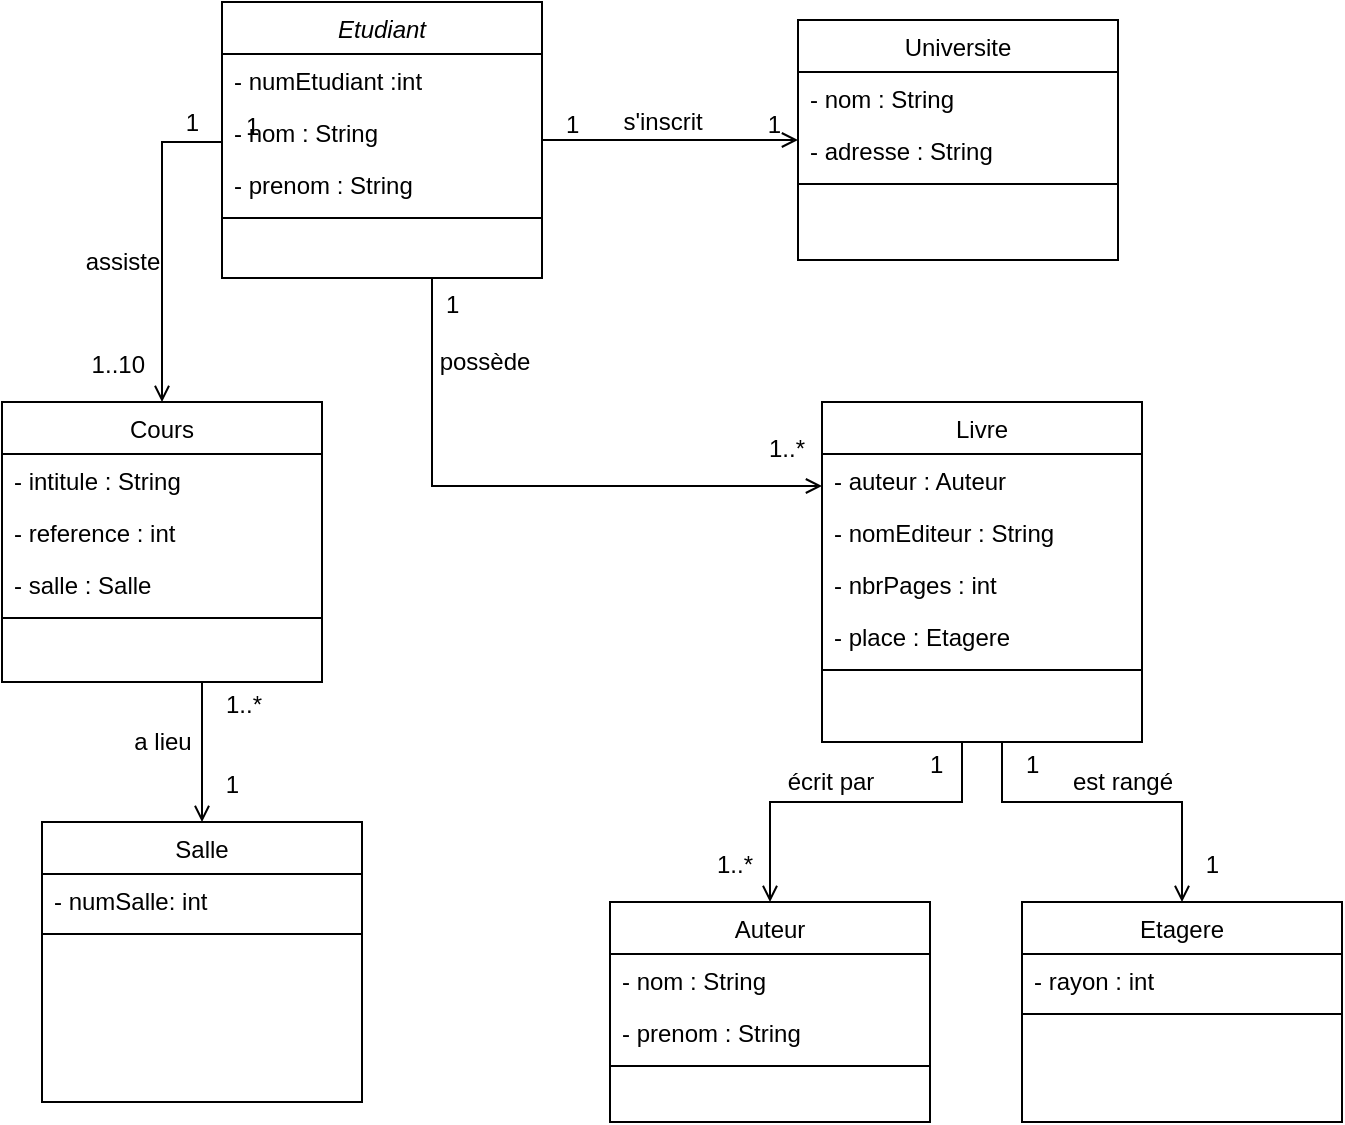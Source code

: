 <mxfile version="13.7.7" type="github">
  <diagram id="C5RBs43oDa-KdzZeNtuy" name="Page-1">
    <mxGraphModel dx="1550" dy="835" grid="1" gridSize="10" guides="1" tooltips="1" connect="1" arrows="1" fold="1" page="1" pageScale="1" pageWidth="827" pageHeight="1169" math="0" shadow="0">
      <root>
        <mxCell id="WIyWlLk6GJQsqaUBKTNV-0" />
        <mxCell id="WIyWlLk6GJQsqaUBKTNV-1" parent="WIyWlLk6GJQsqaUBKTNV-0" />
        <mxCell id="zkfFHV4jXpPFQw0GAbJ--0" value="Etudiant" style="swimlane;fontStyle=2;align=center;verticalAlign=top;childLayout=stackLayout;horizontal=1;startSize=26;horizontalStack=0;resizeParent=1;resizeLast=0;collapsible=1;marginBottom=0;rounded=0;shadow=0;strokeWidth=1;" parent="WIyWlLk6GJQsqaUBKTNV-1" vertex="1">
          <mxGeometry x="220" y="120" width="160" height="138" as="geometry">
            <mxRectangle x="230" y="140" width="160" height="26" as="alternateBounds" />
          </mxGeometry>
        </mxCell>
        <mxCell id="zkfFHV4jXpPFQw0GAbJ--1" value="- numEtudiant :int" style="text;align=left;verticalAlign=top;spacingLeft=4;spacingRight=4;overflow=hidden;rotatable=0;points=[[0,0.5],[1,0.5]];portConstraint=eastwest;" parent="zkfFHV4jXpPFQw0GAbJ--0" vertex="1">
          <mxGeometry y="26" width="160" height="26" as="geometry" />
        </mxCell>
        <mxCell id="zkfFHV4jXpPFQw0GAbJ--2" value="- nom : String" style="text;align=left;verticalAlign=top;spacingLeft=4;spacingRight=4;overflow=hidden;rotatable=0;points=[[0,0.5],[1,0.5]];portConstraint=eastwest;rounded=0;shadow=0;html=0;" parent="zkfFHV4jXpPFQw0GAbJ--0" vertex="1">
          <mxGeometry y="52" width="160" height="26" as="geometry" />
        </mxCell>
        <mxCell id="zkfFHV4jXpPFQw0GAbJ--3" value="- prenom : String" style="text;align=left;verticalAlign=top;spacingLeft=4;spacingRight=4;overflow=hidden;rotatable=0;points=[[0,0.5],[1,0.5]];portConstraint=eastwest;rounded=0;shadow=0;html=0;" parent="zkfFHV4jXpPFQw0GAbJ--0" vertex="1">
          <mxGeometry y="78" width="160" height="26" as="geometry" />
        </mxCell>
        <mxCell id="zkfFHV4jXpPFQw0GAbJ--4" value="" style="line;html=1;strokeWidth=1;align=left;verticalAlign=middle;spacingTop=-1;spacingLeft=3;spacingRight=3;rotatable=0;labelPosition=right;points=[];portConstraint=eastwest;" parent="zkfFHV4jXpPFQw0GAbJ--0" vertex="1">
          <mxGeometry y="104" width="160" height="8" as="geometry" />
        </mxCell>
        <mxCell id="zkfFHV4jXpPFQw0GAbJ--26" value="" style="endArrow=open;shadow=0;strokeWidth=1;rounded=0;endFill=1;edgeStyle=elbowEdgeStyle;elbow=vertical;" parent="WIyWlLk6GJQsqaUBKTNV-1" source="zkfFHV4jXpPFQw0GAbJ--0" target="zkfFHV4jXpPFQw0GAbJ--17" edge="1">
          <mxGeometry x="0.5" y="41" relative="1" as="geometry">
            <mxPoint x="380" y="192" as="sourcePoint" />
            <mxPoint x="540" y="192" as="targetPoint" />
            <mxPoint x="-40" y="32" as="offset" />
          </mxGeometry>
        </mxCell>
        <mxCell id="zkfFHV4jXpPFQw0GAbJ--27" value="1" style="resizable=0;align=left;verticalAlign=bottom;labelBackgroundColor=none;fontSize=12;" parent="zkfFHV4jXpPFQw0GAbJ--26" connectable="0" vertex="1">
          <mxGeometry x="-1" relative="1" as="geometry">
            <mxPoint x="10" y="1" as="offset" />
          </mxGeometry>
        </mxCell>
        <mxCell id="zkfFHV4jXpPFQw0GAbJ--28" value="1" style="resizable=0;align=right;verticalAlign=bottom;labelBackgroundColor=none;fontSize=12;" parent="zkfFHV4jXpPFQw0GAbJ--26" connectable="0" vertex="1">
          <mxGeometry x="1" relative="1" as="geometry">
            <mxPoint x="-7" y="1" as="offset" />
          </mxGeometry>
        </mxCell>
        <mxCell id="zkfFHV4jXpPFQw0GAbJ--29" value="s&#39;inscrit" style="text;html=1;resizable=0;points=[];;align=center;verticalAlign=middle;labelBackgroundColor=none;rounded=0;shadow=0;strokeWidth=1;fontSize=12;" parent="zkfFHV4jXpPFQw0GAbJ--26" vertex="1" connectable="0">
          <mxGeometry x="0.5" y="49" relative="1" as="geometry">
            <mxPoint x="-36" y="40" as="offset" />
          </mxGeometry>
        </mxCell>
        <mxCell id="zkfFHV4jXpPFQw0GAbJ--17" value="Universite" style="swimlane;fontStyle=0;align=center;verticalAlign=top;childLayout=stackLayout;horizontal=1;startSize=26;horizontalStack=0;resizeParent=1;resizeLast=0;collapsible=1;marginBottom=0;rounded=0;shadow=0;strokeWidth=1;" parent="WIyWlLk6GJQsqaUBKTNV-1" vertex="1">
          <mxGeometry x="508" y="129" width="160" height="120" as="geometry">
            <mxRectangle x="550" y="140" width="160" height="26" as="alternateBounds" />
          </mxGeometry>
        </mxCell>
        <mxCell id="zkfFHV4jXpPFQw0GAbJ--18" value="- nom : String" style="text;align=left;verticalAlign=top;spacingLeft=4;spacingRight=4;overflow=hidden;rotatable=0;points=[[0,0.5],[1,0.5]];portConstraint=eastwest;" parent="zkfFHV4jXpPFQw0GAbJ--17" vertex="1">
          <mxGeometry y="26" width="160" height="26" as="geometry" />
        </mxCell>
        <mxCell id="zkfFHV4jXpPFQw0GAbJ--19" value="- adresse : String" style="text;align=left;verticalAlign=top;spacingLeft=4;spacingRight=4;overflow=hidden;rotatable=0;points=[[0,0.5],[1,0.5]];portConstraint=eastwest;rounded=0;shadow=0;html=0;" parent="zkfFHV4jXpPFQw0GAbJ--17" vertex="1">
          <mxGeometry y="52" width="160" height="26" as="geometry" />
        </mxCell>
        <mxCell id="zkfFHV4jXpPFQw0GAbJ--23" value="" style="line;html=1;strokeWidth=1;align=left;verticalAlign=middle;spacingTop=-1;spacingLeft=3;spacingRight=3;rotatable=0;labelPosition=right;points=[];portConstraint=eastwest;" parent="zkfFHV4jXpPFQw0GAbJ--17" vertex="1">
          <mxGeometry y="78" width="160" height="8" as="geometry" />
        </mxCell>
        <mxCell id="zkfFHV4jXpPFQw0GAbJ--6" value="Cours" style="swimlane;fontStyle=0;align=center;verticalAlign=top;childLayout=stackLayout;horizontal=1;startSize=26;horizontalStack=0;resizeParent=1;resizeLast=0;collapsible=1;marginBottom=0;rounded=0;shadow=0;strokeWidth=1;" parent="WIyWlLk6GJQsqaUBKTNV-1" vertex="1">
          <mxGeometry x="110" y="320" width="160" height="140" as="geometry">
            <mxRectangle x="130" y="380" width="160" height="26" as="alternateBounds" />
          </mxGeometry>
        </mxCell>
        <mxCell id="zkfFHV4jXpPFQw0GAbJ--7" value="- intitule : String" style="text;align=left;verticalAlign=top;spacingLeft=4;spacingRight=4;overflow=hidden;rotatable=0;points=[[0,0.5],[1,0.5]];portConstraint=eastwest;" parent="zkfFHV4jXpPFQw0GAbJ--6" vertex="1">
          <mxGeometry y="26" width="160" height="26" as="geometry" />
        </mxCell>
        <mxCell id="zkfFHV4jXpPFQw0GAbJ--8" value="- reference : int" style="text;align=left;verticalAlign=top;spacingLeft=4;spacingRight=4;overflow=hidden;rotatable=0;points=[[0,0.5],[1,0.5]];portConstraint=eastwest;rounded=0;shadow=0;html=0;" parent="zkfFHV4jXpPFQw0GAbJ--6" vertex="1">
          <mxGeometry y="52" width="160" height="26" as="geometry" />
        </mxCell>
        <mxCell id="M44MDkN51i6KVmsMnihV-10" value="- salle : Salle" style="text;align=left;verticalAlign=top;spacingLeft=4;spacingRight=4;overflow=hidden;rotatable=0;points=[[0,0.5],[1,0.5]];portConstraint=eastwest;rounded=0;shadow=0;html=0;" vertex="1" parent="zkfFHV4jXpPFQw0GAbJ--6">
          <mxGeometry y="78" width="160" height="26" as="geometry" />
        </mxCell>
        <mxCell id="zkfFHV4jXpPFQw0GAbJ--9" value="" style="line;html=1;strokeWidth=1;align=left;verticalAlign=middle;spacingTop=-1;spacingLeft=3;spacingRight=3;rotatable=0;labelPosition=right;points=[];portConstraint=eastwest;" parent="zkfFHV4jXpPFQw0GAbJ--6" vertex="1">
          <mxGeometry y="104" width="160" height="8" as="geometry" />
        </mxCell>
        <mxCell id="M44MDkN51i6KVmsMnihV-22" value="" style="endArrow=open;shadow=0;strokeWidth=1;rounded=0;endFill=1;edgeStyle=elbowEdgeStyle;elbow=vertical;" edge="1" parent="WIyWlLk6GJQsqaUBKTNV-1" source="zkfFHV4jXpPFQw0GAbJ--0" target="zkfFHV4jXpPFQw0GAbJ--6">
          <mxGeometry x="0.5" y="41" relative="1" as="geometry">
            <mxPoint x="20" y="220" as="sourcePoint" />
            <mxPoint x="148" y="220" as="targetPoint" />
            <mxPoint x="-40" y="32" as="offset" />
            <Array as="points">
              <mxPoint x="190" y="190" />
              <mxPoint x="160" y="258" />
            </Array>
          </mxGeometry>
        </mxCell>
        <mxCell id="M44MDkN51i6KVmsMnihV-23" value="1" style="resizable=0;align=left;verticalAlign=bottom;labelBackgroundColor=none;fontSize=12;" connectable="0" vertex="1" parent="M44MDkN51i6KVmsMnihV-22">
          <mxGeometry x="-1" relative="1" as="geometry">
            <mxPoint x="10" y="1" as="offset" />
          </mxGeometry>
        </mxCell>
        <mxCell id="M44MDkN51i6KVmsMnihV-24" value="1..10" style="resizable=0;align=right;verticalAlign=bottom;labelBackgroundColor=none;fontSize=12;" connectable="0" vertex="1" parent="M44MDkN51i6KVmsMnihV-22">
          <mxGeometry x="1" relative="1" as="geometry">
            <mxPoint x="-7" y="-10" as="offset" />
          </mxGeometry>
        </mxCell>
        <mxCell id="M44MDkN51i6KVmsMnihV-25" value="assiste" style="text;html=1;resizable=0;points=[];;align=center;verticalAlign=middle;labelBackgroundColor=none;rounded=0;shadow=0;strokeWidth=1;fontSize=12;" vertex="1" connectable="0" parent="M44MDkN51i6KVmsMnihV-22">
          <mxGeometry x="0.5" y="49" relative="1" as="geometry">
            <mxPoint x="-69" y="-30" as="offset" />
          </mxGeometry>
        </mxCell>
        <mxCell id="M44MDkN51i6KVmsMnihV-27" value="1" style="resizable=0;align=right;verticalAlign=bottom;labelBackgroundColor=none;fontSize=12;" connectable="0" vertex="1" parent="WIyWlLk6GJQsqaUBKTNV-1">
          <mxGeometry x="210" y="189" as="geometry" />
        </mxCell>
        <mxCell id="M44MDkN51i6KVmsMnihV-17" value="Salle" style="swimlane;fontStyle=0;align=center;verticalAlign=top;childLayout=stackLayout;horizontal=1;startSize=26;horizontalStack=0;resizeParent=1;resizeLast=0;collapsible=1;marginBottom=0;rounded=0;shadow=0;strokeWidth=1;" vertex="1" parent="WIyWlLk6GJQsqaUBKTNV-1">
          <mxGeometry x="130" y="530" width="160" height="140" as="geometry">
            <mxRectangle x="130" y="380" width="160" height="26" as="alternateBounds" />
          </mxGeometry>
        </mxCell>
        <mxCell id="M44MDkN51i6KVmsMnihV-20" value="- numSalle: int" style="text;align=left;verticalAlign=top;spacingLeft=4;spacingRight=4;overflow=hidden;rotatable=0;points=[[0,0.5],[1,0.5]];portConstraint=eastwest;rounded=0;shadow=0;html=0;" vertex="1" parent="M44MDkN51i6KVmsMnihV-17">
          <mxGeometry y="26" width="160" height="26" as="geometry" />
        </mxCell>
        <mxCell id="M44MDkN51i6KVmsMnihV-21" value="" style="line;html=1;strokeWidth=1;align=left;verticalAlign=middle;spacingTop=-1;spacingLeft=3;spacingRight=3;rotatable=0;labelPosition=right;points=[];portConstraint=eastwest;" vertex="1" parent="M44MDkN51i6KVmsMnihV-17">
          <mxGeometry y="52" width="160" height="8" as="geometry" />
        </mxCell>
        <mxCell id="M44MDkN51i6KVmsMnihV-31" value="" style="endArrow=open;shadow=0;strokeWidth=1;rounded=0;endFill=1;edgeStyle=elbowEdgeStyle;elbow=vertical;" edge="1" parent="WIyWlLk6GJQsqaUBKTNV-1" source="zkfFHV4jXpPFQw0GAbJ--6" target="M44MDkN51i6KVmsMnihV-17">
          <mxGeometry x="0.5" y="41" relative="1" as="geometry">
            <mxPoint x="400" y="400" as="sourcePoint" />
            <mxPoint x="370" y="530" as="targetPoint" />
            <mxPoint x="-40" y="32" as="offset" />
            <Array as="points">
              <mxPoint x="210" y="500" />
              <mxPoint x="340" y="468" />
            </Array>
          </mxGeometry>
        </mxCell>
        <mxCell id="M44MDkN51i6KVmsMnihV-32" value="1..*" style="resizable=0;align=left;verticalAlign=bottom;labelBackgroundColor=none;fontSize=12;" connectable="0" vertex="1" parent="M44MDkN51i6KVmsMnihV-31">
          <mxGeometry x="-1" relative="1" as="geometry">
            <mxPoint x="10" y="20" as="offset" />
          </mxGeometry>
        </mxCell>
        <mxCell id="M44MDkN51i6KVmsMnihV-33" value="1" style="resizable=0;align=right;verticalAlign=bottom;labelBackgroundColor=none;fontSize=12;" connectable="0" vertex="1" parent="M44MDkN51i6KVmsMnihV-31">
          <mxGeometry x="1" relative="1" as="geometry">
            <mxPoint x="20" y="-10" as="offset" />
          </mxGeometry>
        </mxCell>
        <mxCell id="M44MDkN51i6KVmsMnihV-34" value="a lieu" style="text;html=1;resizable=0;points=[];;align=center;verticalAlign=middle;labelBackgroundColor=none;rounded=0;shadow=0;strokeWidth=1;fontSize=12;" vertex="1" connectable="0" parent="M44MDkN51i6KVmsMnihV-31">
          <mxGeometry x="0.5" y="49" relative="1" as="geometry">
            <mxPoint x="-69" y="-23" as="offset" />
          </mxGeometry>
        </mxCell>
        <mxCell id="M44MDkN51i6KVmsMnihV-35" value="" style="endArrow=open;shadow=0;strokeWidth=1;rounded=0;endFill=1;edgeStyle=elbowEdgeStyle;elbow=vertical;" edge="1" parent="WIyWlLk6GJQsqaUBKTNV-1" source="zkfFHV4jXpPFQw0GAbJ--0" target="M44MDkN51i6KVmsMnihV-11">
          <mxGeometry x="0.5" y="41" relative="1" as="geometry">
            <mxPoint x="325" y="290" as="sourcePoint" />
            <mxPoint x="503" y="362" as="targetPoint" />
            <mxPoint x="-40" y="32" as="offset" />
            <Array as="points">
              <mxPoint x="325" y="362" />
              <mxPoint x="405" y="437" />
              <mxPoint x="364" y="400" />
            </Array>
          </mxGeometry>
        </mxCell>
        <mxCell id="M44MDkN51i6KVmsMnihV-36" value="1" style="resizable=0;align=left;verticalAlign=bottom;labelBackgroundColor=none;fontSize=12;" connectable="0" vertex="1" parent="M44MDkN51i6KVmsMnihV-35">
          <mxGeometry x="-1" relative="1" as="geometry">
            <mxPoint x="5" y="22" as="offset" />
          </mxGeometry>
        </mxCell>
        <mxCell id="M44MDkN51i6KVmsMnihV-37" value="1..*" style="resizable=0;align=right;verticalAlign=bottom;labelBackgroundColor=none;fontSize=12;" connectable="0" vertex="1" parent="M44MDkN51i6KVmsMnihV-35">
          <mxGeometry x="1" relative="1" as="geometry">
            <mxPoint x="-7" y="-10" as="offset" />
          </mxGeometry>
        </mxCell>
        <mxCell id="M44MDkN51i6KVmsMnihV-38" value="possède" style="text;html=1;resizable=0;points=[];;align=center;verticalAlign=middle;labelBackgroundColor=none;rounded=0;shadow=0;strokeWidth=1;fontSize=12;" vertex="1" connectable="0" parent="M44MDkN51i6KVmsMnihV-35">
          <mxGeometry x="0.5" y="49" relative="1" as="geometry">
            <mxPoint x="-95" y="-13" as="offset" />
          </mxGeometry>
        </mxCell>
        <mxCell id="M44MDkN51i6KVmsMnihV-45" value="Etagere" style="swimlane;fontStyle=0;align=center;verticalAlign=top;childLayout=stackLayout;horizontal=1;startSize=26;horizontalStack=0;resizeParent=1;resizeLast=0;collapsible=1;marginBottom=0;rounded=0;shadow=0;strokeWidth=1;" vertex="1" parent="WIyWlLk6GJQsqaUBKTNV-1">
          <mxGeometry x="620" y="570" width="160" height="110" as="geometry">
            <mxRectangle x="130" y="380" width="160" height="26" as="alternateBounds" />
          </mxGeometry>
        </mxCell>
        <mxCell id="M44MDkN51i6KVmsMnihV-46" value="- rayon : int" style="text;align=left;verticalAlign=top;spacingLeft=4;spacingRight=4;overflow=hidden;rotatable=0;points=[[0,0.5],[1,0.5]];portConstraint=eastwest;rounded=0;shadow=0;html=0;" vertex="1" parent="M44MDkN51i6KVmsMnihV-45">
          <mxGeometry y="26" width="160" height="26" as="geometry" />
        </mxCell>
        <mxCell id="M44MDkN51i6KVmsMnihV-48" value="" style="line;html=1;strokeWidth=1;align=left;verticalAlign=middle;spacingTop=-1;spacingLeft=3;spacingRight=3;rotatable=0;labelPosition=right;points=[];portConstraint=eastwest;" vertex="1" parent="M44MDkN51i6KVmsMnihV-45">
          <mxGeometry y="52" width="160" height="8" as="geometry" />
        </mxCell>
        <mxCell id="M44MDkN51i6KVmsMnihV-49" value="" style="endArrow=open;shadow=0;strokeWidth=1;rounded=0;endFill=1;edgeStyle=elbowEdgeStyle;elbow=vertical;" edge="1" parent="WIyWlLk6GJQsqaUBKTNV-1" source="M44MDkN51i6KVmsMnihV-11" target="M44MDkN51i6KVmsMnihV-39">
          <mxGeometry x="0.5" y="41" relative="1" as="geometry">
            <mxPoint x="322" y="420" as="sourcePoint" />
            <mxPoint x="505" y="524" as="targetPoint" />
            <mxPoint x="-40" y="32" as="offset" />
            <Array as="points">
              <mxPoint x="590" y="520" />
              <mxPoint x="580" y="520" />
              <mxPoint x="490" y="520" />
              <mxPoint x="402" y="599" />
              <mxPoint x="361" y="562" />
            </Array>
          </mxGeometry>
        </mxCell>
        <mxCell id="M44MDkN51i6KVmsMnihV-50" value="1" style="resizable=0;align=left;verticalAlign=bottom;labelBackgroundColor=none;fontSize=12;" connectable="0" vertex="1" parent="M44MDkN51i6KVmsMnihV-49">
          <mxGeometry x="-1" relative="1" as="geometry">
            <mxPoint x="-18" y="20" as="offset" />
          </mxGeometry>
        </mxCell>
        <mxCell id="M44MDkN51i6KVmsMnihV-51" value="1..*" style="resizable=0;align=right;verticalAlign=bottom;labelBackgroundColor=none;fontSize=12;" connectable="0" vertex="1" parent="M44MDkN51i6KVmsMnihV-49">
          <mxGeometry x="1" relative="1" as="geometry">
            <mxPoint x="-7" y="-10" as="offset" />
          </mxGeometry>
        </mxCell>
        <mxCell id="M44MDkN51i6KVmsMnihV-52" value="écrit par" style="text;html=1;resizable=0;points=[];;align=center;verticalAlign=middle;labelBackgroundColor=none;rounded=0;shadow=0;strokeWidth=1;fontSize=12;" vertex="1" connectable="0" parent="M44MDkN51i6KVmsMnihV-49">
          <mxGeometry x="0.5" y="49" relative="1" as="geometry">
            <mxPoint x="-19" y="-16" as="offset" />
          </mxGeometry>
        </mxCell>
        <mxCell id="M44MDkN51i6KVmsMnihV-57" value="" style="endArrow=open;shadow=0;strokeWidth=1;rounded=0;endFill=1;edgeStyle=elbowEdgeStyle;elbow=vertical;" edge="1" parent="WIyWlLk6GJQsqaUBKTNV-1" source="M44MDkN51i6KVmsMnihV-11" target="M44MDkN51i6KVmsMnihV-45">
          <mxGeometry x="0.5" y="41" relative="1" as="geometry">
            <mxPoint x="728" y="490" as="sourcePoint" />
            <mxPoint x="630" y="570" as="targetPoint" />
            <mxPoint x="-40" y="32" as="offset" />
            <Array as="points">
              <mxPoint x="610" y="520" />
              <mxPoint x="600" y="520" />
              <mxPoint x="542" y="599" />
              <mxPoint x="501" y="562" />
            </Array>
          </mxGeometry>
        </mxCell>
        <mxCell id="M44MDkN51i6KVmsMnihV-58" value="1" style="resizable=0;align=left;verticalAlign=bottom;labelBackgroundColor=none;fontSize=12;" connectable="0" vertex="1" parent="M44MDkN51i6KVmsMnihV-57">
          <mxGeometry x="-1" relative="1" as="geometry">
            <mxPoint x="10" y="20" as="offset" />
          </mxGeometry>
        </mxCell>
        <mxCell id="M44MDkN51i6KVmsMnihV-59" value="1" style="resizable=0;align=right;verticalAlign=bottom;labelBackgroundColor=none;fontSize=12;" connectable="0" vertex="1" parent="M44MDkN51i6KVmsMnihV-57">
          <mxGeometry x="1" relative="1" as="geometry">
            <mxPoint x="20" y="-10" as="offset" />
          </mxGeometry>
        </mxCell>
        <mxCell id="M44MDkN51i6KVmsMnihV-60" value="est rangé" style="text;html=1;resizable=0;points=[];;align=center;verticalAlign=middle;labelBackgroundColor=none;rounded=0;shadow=0;strokeWidth=1;fontSize=12;" vertex="1" connectable="0" parent="M44MDkN51i6KVmsMnihV-57">
          <mxGeometry x="0.5" y="49" relative="1" as="geometry">
            <mxPoint x="-79" y="-18" as="offset" />
          </mxGeometry>
        </mxCell>
        <mxCell id="M44MDkN51i6KVmsMnihV-11" value="Livre" style="swimlane;fontStyle=0;align=center;verticalAlign=top;childLayout=stackLayout;horizontal=1;startSize=26;horizontalStack=0;resizeParent=1;resizeLast=0;collapsible=1;marginBottom=0;rounded=0;shadow=0;strokeWidth=1;" vertex="1" parent="WIyWlLk6GJQsqaUBKTNV-1">
          <mxGeometry x="520" y="320" width="160" height="170" as="geometry">
            <mxRectangle x="130" y="380" width="160" height="26" as="alternateBounds" />
          </mxGeometry>
        </mxCell>
        <mxCell id="M44MDkN51i6KVmsMnihV-12" value="- auteur : Auteur" style="text;align=left;verticalAlign=top;spacingLeft=4;spacingRight=4;overflow=hidden;rotatable=0;points=[[0,0.5],[1,0.5]];portConstraint=eastwest;" vertex="1" parent="M44MDkN51i6KVmsMnihV-11">
          <mxGeometry y="26" width="160" height="26" as="geometry" />
        </mxCell>
        <mxCell id="M44MDkN51i6KVmsMnihV-13" value="- nomEditeur : String" style="text;align=left;verticalAlign=top;spacingLeft=4;spacingRight=4;overflow=hidden;rotatable=0;points=[[0,0.5],[1,0.5]];portConstraint=eastwest;rounded=0;shadow=0;html=0;" vertex="1" parent="M44MDkN51i6KVmsMnihV-11">
          <mxGeometry y="52" width="160" height="26" as="geometry" />
        </mxCell>
        <mxCell id="M44MDkN51i6KVmsMnihV-14" value="- nbrPages : int" style="text;align=left;verticalAlign=top;spacingLeft=4;spacingRight=4;overflow=hidden;rotatable=0;points=[[0,0.5],[1,0.5]];portConstraint=eastwest;rounded=0;shadow=0;html=0;" vertex="1" parent="M44MDkN51i6KVmsMnihV-11">
          <mxGeometry y="78" width="160" height="26" as="geometry" />
        </mxCell>
        <mxCell id="M44MDkN51i6KVmsMnihV-16" value="- place : Etagere" style="text;align=left;verticalAlign=top;spacingLeft=4;spacingRight=4;overflow=hidden;rotatable=0;points=[[0,0.5],[1,0.5]];portConstraint=eastwest;rounded=0;shadow=0;html=0;" vertex="1" parent="M44MDkN51i6KVmsMnihV-11">
          <mxGeometry y="104" width="160" height="26" as="geometry" />
        </mxCell>
        <mxCell id="M44MDkN51i6KVmsMnihV-15" value="" style="line;html=1;strokeWidth=1;align=left;verticalAlign=middle;spacingTop=-1;spacingLeft=3;spacingRight=3;rotatable=0;labelPosition=right;points=[];portConstraint=eastwest;" vertex="1" parent="M44MDkN51i6KVmsMnihV-11">
          <mxGeometry y="130" width="160" height="8" as="geometry" />
        </mxCell>
        <mxCell id="M44MDkN51i6KVmsMnihV-39" value="Auteur" style="swimlane;fontStyle=0;align=center;verticalAlign=top;childLayout=stackLayout;horizontal=1;startSize=26;horizontalStack=0;resizeParent=1;resizeLast=0;collapsible=1;marginBottom=0;rounded=0;shadow=0;strokeWidth=1;" vertex="1" parent="WIyWlLk6GJQsqaUBKTNV-1">
          <mxGeometry x="414" y="570" width="160" height="110" as="geometry">
            <mxRectangle x="130" y="380" width="160" height="26" as="alternateBounds" />
          </mxGeometry>
        </mxCell>
        <mxCell id="M44MDkN51i6KVmsMnihV-42" value="- nom : String" style="text;align=left;verticalAlign=top;spacingLeft=4;spacingRight=4;overflow=hidden;rotatable=0;points=[[0,0.5],[1,0.5]];portConstraint=eastwest;rounded=0;shadow=0;html=0;" vertex="1" parent="M44MDkN51i6KVmsMnihV-39">
          <mxGeometry y="26" width="160" height="26" as="geometry" />
        </mxCell>
        <mxCell id="M44MDkN51i6KVmsMnihV-43" value="- prenom : String" style="text;align=left;verticalAlign=top;spacingLeft=4;spacingRight=4;overflow=hidden;rotatable=0;points=[[0,0.5],[1,0.5]];portConstraint=eastwest;rounded=0;shadow=0;html=0;" vertex="1" parent="M44MDkN51i6KVmsMnihV-39">
          <mxGeometry y="52" width="160" height="26" as="geometry" />
        </mxCell>
        <mxCell id="M44MDkN51i6KVmsMnihV-44" value="" style="line;html=1;strokeWidth=1;align=left;verticalAlign=middle;spacingTop=-1;spacingLeft=3;spacingRight=3;rotatable=0;labelPosition=right;points=[];portConstraint=eastwest;" vertex="1" parent="M44MDkN51i6KVmsMnihV-39">
          <mxGeometry y="78" width="160" height="8" as="geometry" />
        </mxCell>
      </root>
    </mxGraphModel>
  </diagram>
</mxfile>
